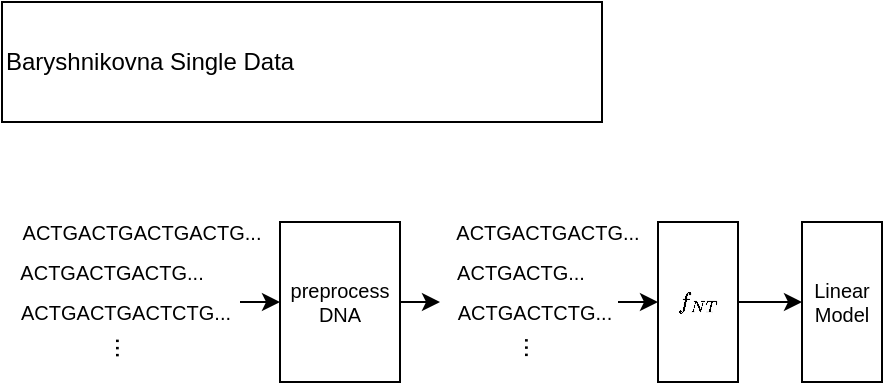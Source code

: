 <mxfile>
    <diagram id="mxhvLIU2guNRXFpE1p4r" name="Page-1">
        <mxGraphModel dx="604" dy="916" grid="0" gridSize="10" guides="1" tooltips="1" connect="1" arrows="1" fold="1" page="1" pageScale="1" pageWidth="850" pageHeight="1100" math="1" shadow="0">
            <root>
                <mxCell id="0"/>
                <mxCell id="1" parent="0"/>
                <mxCell id="2" value="\(f_{NT}\)" style="rounded=0;whiteSpace=wrap;html=1;fontSize=10;fillColor=default;" vertex="1" parent="1">
                    <mxGeometry x="348" y="130" width="40" height="80" as="geometry"/>
                </mxCell>
                <mxCell id="3" value="" style="endArrow=classic;html=1;fontSize=13;entryX=0;entryY=0.5;entryDx=0;entryDy=0;" edge="1" parent="1" target="2">
                    <mxGeometry width="50" height="50" relative="1" as="geometry">
                        <mxPoint x="328" y="170" as="sourcePoint"/>
                        <mxPoint x="318" y="250" as="targetPoint"/>
                    </mxGeometry>
                </mxCell>
                <mxCell id="4" style="edgeStyle=none;html=1;exitX=1;exitY=0.5;exitDx=0;exitDy=0;fontSize=13;" edge="1" parent="1" source="5">
                    <mxGeometry relative="1" as="geometry">
                        <mxPoint x="239" y="170" as="targetPoint"/>
                    </mxGeometry>
                </mxCell>
                <mxCell id="5" value="preprocess DNA" style="rounded=0;whiteSpace=wrap;html=1;fontSize=10;fillColor=default;" vertex="1" parent="1">
                    <mxGeometry x="159" y="130" width="60" height="80" as="geometry"/>
                </mxCell>
                <mxCell id="6" value="" style="group" vertex="1" connectable="0" parent="1">
                    <mxGeometry x="246" y="130" width="94" height="70" as="geometry"/>
                </mxCell>
                <mxCell id="7" value="&lt;font style=&quot;font-size: 10px;&quot;&gt;ACTGACTGACTG...&lt;/font&gt;" style="rounded=0;whiteSpace=wrap;html=1;fillColor=none;strokeColor=none;" vertex="1" parent="6">
                    <mxGeometry width="94" height="10" as="geometry"/>
                </mxCell>
                <mxCell id="8" value="&lt;font style=&quot;font-size: 10px;&quot;&gt;ACTGACTG...&lt;/font&gt;" style="rounded=0;whiteSpace=wrap;html=1;fillColor=none;strokeColor=none;" vertex="1" parent="6">
                    <mxGeometry x="-2" y="20" width="70.5" height="10" as="geometry"/>
                </mxCell>
                <mxCell id="9" value="&lt;font style=&quot;font-size: 10px;&quot;&gt;ACTGACTCTG...&lt;/font&gt;" style="rounded=0;whiteSpace=wrap;html=1;fillColor=none;strokeColor=none;" vertex="1" parent="6">
                    <mxGeometry y="40" width="81.467" height="10" as="geometry"/>
                </mxCell>
                <mxCell id="10" value="&lt;font style=&quot;font-size: 13px;&quot;&gt;...&lt;/font&gt;" style="rounded=0;whiteSpace=wrap;html=1;fillColor=none;strokeColor=none;rotation=90;" vertex="1" parent="6">
                    <mxGeometry x="35.25" y="58" width="10.967" height="10" as="geometry"/>
                </mxCell>
                <mxCell id="11" value="" style="group" vertex="1" connectable="0" parent="1">
                    <mxGeometry x="30" y="130" width="120" height="76.25" as="geometry"/>
                </mxCell>
                <mxCell id="12" value="&lt;font style=&quot;font-size: 10px;&quot;&gt;ACTGACTGACTGACTG...&lt;/font&gt;" style="rounded=0;whiteSpace=wrap;html=1;fillColor=none;strokeColor=none;" vertex="1" parent="11">
                    <mxGeometry width="120" height="10" as="geometry"/>
                </mxCell>
                <mxCell id="13" value="&lt;font style=&quot;font-size: 10px;&quot;&gt;ACTGACTGACTG...&lt;/font&gt;" style="rounded=0;whiteSpace=wrap;html=1;fillColor=none;strokeColor=none;" vertex="1" parent="11">
                    <mxGeometry y="20" width="90" height="10" as="geometry"/>
                </mxCell>
                <mxCell id="14" value="&lt;font style=&quot;font-size: 10px;&quot;&gt;ACTGACTGACTCTG...&lt;/font&gt;" style="rounded=0;whiteSpace=wrap;html=1;fillColor=none;strokeColor=none;" vertex="1" parent="11">
                    <mxGeometry y="40" width="104" height="10" as="geometry"/>
                </mxCell>
                <mxCell id="15" value="&lt;font style=&quot;font-size: 13px;&quot;&gt;...&lt;/font&gt;" style="rounded=0;whiteSpace=wrap;html=1;fillColor=none;strokeColor=none;rotation=90;" vertex="1" parent="11">
                    <mxGeometry x="45" y="58" width="14" height="10" as="geometry"/>
                </mxCell>
                <mxCell id="16" value="" style="endArrow=classic;html=1;fontSize=13;entryX=0;entryY=0.5;entryDx=0;entryDy=0;" edge="1" parent="11" target="5">
                    <mxGeometry width="50" height="50" relative="1" as="geometry">
                        <mxPoint x="109" y="40" as="sourcePoint"/>
                        <mxPoint x="119" y="120" as="targetPoint"/>
                    </mxGeometry>
                </mxCell>
                <mxCell id="18" value="Baryshnikovna Single Data" style="rounded=0;whiteSpace=wrap;html=1;align=left;" vertex="1" parent="1">
                    <mxGeometry x="20" y="20" width="300" height="60" as="geometry"/>
                </mxCell>
                <mxCell id="19" style="edgeStyle=none;html=1;fontSize=13;entryX=0;entryY=0.5;entryDx=0;entryDy=0;" edge="1" parent="1" source="2" target="21">
                    <mxGeometry relative="1" as="geometry">
                        <mxPoint x="408" y="169.86" as="targetPoint"/>
                        <mxPoint x="388" y="169.86" as="sourcePoint"/>
                    </mxGeometry>
                </mxCell>
                <mxCell id="21" value="Linear Model" style="rounded=0;whiteSpace=wrap;html=1;fontSize=10;fillColor=default;" vertex="1" parent="1">
                    <mxGeometry x="420" y="130" width="40" height="80" as="geometry"/>
                </mxCell>
            </root>
        </mxGraphModel>
    </diagram>
</mxfile>